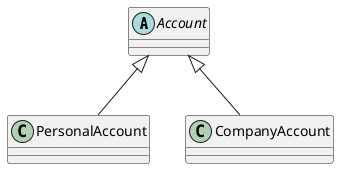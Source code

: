 @startuml

abstract class Account {}

class PersonalAccount {}

class CompanyAccount {}

Account <|-- PersonalAccount
Account <|-- CompanyAccount

@enduml

